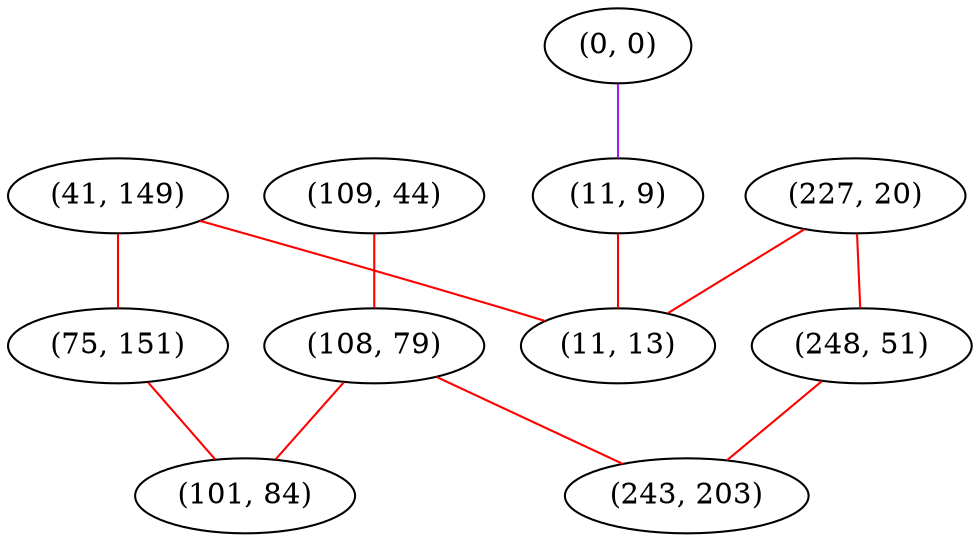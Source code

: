 graph "" {
"(109, 44)";
"(108, 79)";
"(0, 0)";
"(41, 149)";
"(11, 9)";
"(227, 20)";
"(248, 51)";
"(75, 151)";
"(101, 84)";
"(243, 203)";
"(11, 13)";
"(109, 44)" -- "(108, 79)"  [color=red, key=0, weight=1];
"(108, 79)" -- "(101, 84)"  [color=red, key=0, weight=1];
"(108, 79)" -- "(243, 203)"  [color=red, key=0, weight=1];
"(0, 0)" -- "(11, 9)"  [color=purple, key=0, weight=4];
"(41, 149)" -- "(75, 151)"  [color=red, key=0, weight=1];
"(41, 149)" -- "(11, 13)"  [color=red, key=0, weight=1];
"(11, 9)" -- "(11, 13)"  [color=red, key=0, weight=1];
"(227, 20)" -- "(248, 51)"  [color=red, key=0, weight=1];
"(227, 20)" -- "(11, 13)"  [color=red, key=0, weight=1];
"(248, 51)" -- "(243, 203)"  [color=red, key=0, weight=1];
"(75, 151)" -- "(101, 84)"  [color=red, key=0, weight=1];
}
